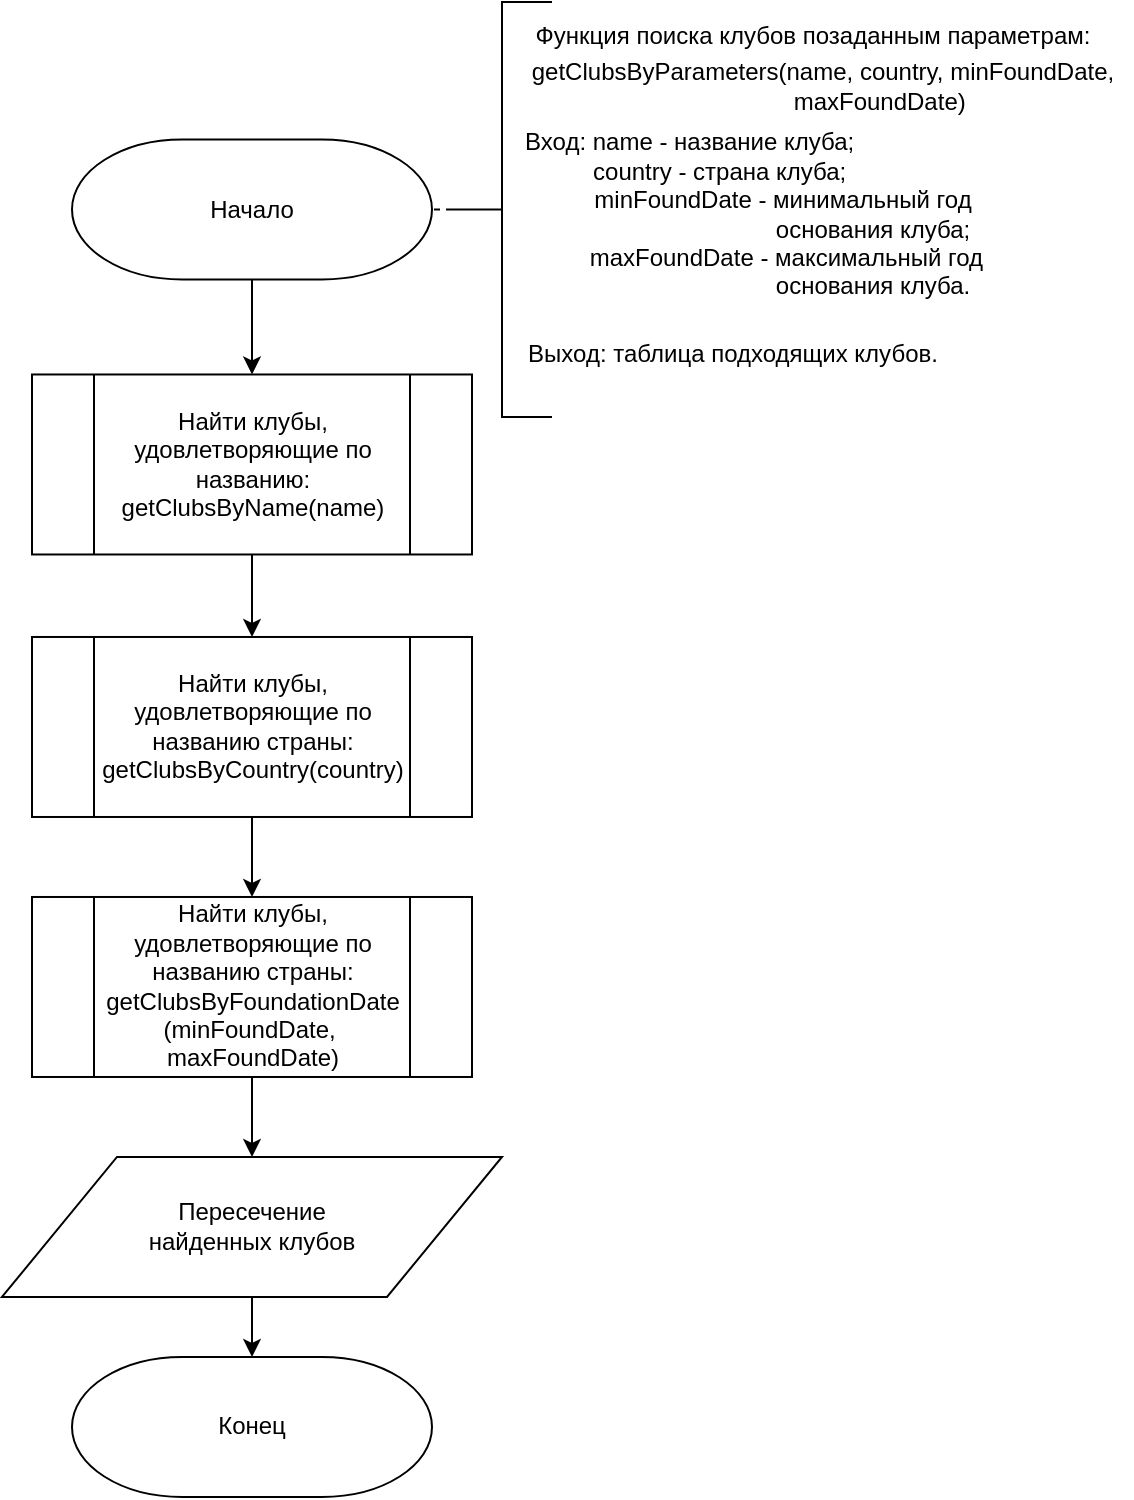 <mxfile>
    <diagram id="o8J8uWPHTKe19ZoVyEua" name="Страница 1">
        <mxGraphModel dx="1185" dy="860" grid="1" gridSize="10" guides="1" tooltips="1" connect="1" arrows="1" fold="1" page="1" pageScale="1" pageWidth="1169" pageHeight="827" math="0" shadow="0">
            <root>
                <mxCell id="0"/>
                <mxCell id="1" parent="0"/>
                <mxCell id="2" style="edgeStyle=none;html=1;exitX=0.5;exitY=1;exitDx=0;exitDy=0;exitPerimeter=0;entryX=0.5;entryY=0;entryDx=0;entryDy=0;endArrow=classic;endFill=1;" edge="1" parent="1" source="3" target="7">
                    <mxGeometry relative="1" as="geometry"/>
                </mxCell>
                <mxCell id="3" value="Начало" style="strokeWidth=1;html=1;shape=mxgraph.flowchart.terminator;whiteSpace=wrap;" vertex="1" parent="1">
                    <mxGeometry x="55" y="88.75" width="180" height="70" as="geometry"/>
                </mxCell>
                <mxCell id="4" style="edgeStyle=none;html=1;exitX=0;exitY=0.5;exitDx=0;exitDy=0;exitPerimeter=0;entryX=1;entryY=0.5;entryDx=0;entryDy=0;entryPerimeter=0;endArrow=none;endFill=0;dashed=1;" edge="1" parent="1" source="5" target="3">
                    <mxGeometry relative="1" as="geometry"/>
                </mxCell>
                <mxCell id="5" value="" style="strokeWidth=1;html=1;shape=mxgraph.flowchart.annotation_2;align=left;labelPosition=right;pointerEvents=1;" vertex="1" parent="1">
                    <mxGeometry x="245" y="20" width="50" height="207.49" as="geometry"/>
                </mxCell>
                <mxCell id="6" style="edgeStyle=none;html=1;exitX=0.5;exitY=1;exitDx=0;exitDy=0;entryX=0.5;entryY=0;entryDx=0;entryDy=0;endArrow=classic;endFill=1;" edge="1" parent="1" source="7" target="14">
                    <mxGeometry relative="1" as="geometry"/>
                </mxCell>
                <mxCell id="7" value="Найти клубы, удовлетворяющие по названию:&lt;br&gt;getClubsByName(name)" style="verticalLabelPosition=middle;verticalAlign=middle;html=1;shape=process;whiteSpace=wrap;rounded=0;size=0.14;arcSize=6;horizontal=1;align=center;labelPosition=center;" vertex="1" parent="1">
                    <mxGeometry x="35" y="206.24" width="220" height="90" as="geometry"/>
                </mxCell>
                <mxCell id="8" value="Функция поиска клубов позаданным параметрам:" style="text;html=1;align=center;verticalAlign=middle;resizable=0;points=[];autosize=1;strokeColor=none;fillColor=none;" vertex="1" parent="1">
                    <mxGeometry x="275" y="26.87" width="300" height="20" as="geometry"/>
                </mxCell>
                <mxCell id="9" value="Конец" style="strokeWidth=1;html=1;shape=mxgraph.flowchart.terminator;whiteSpace=wrap;" vertex="1" parent="1">
                    <mxGeometry x="55" y="697.49" width="180" height="70" as="geometry"/>
                </mxCell>
                <mxCell id="10" value="Вход: name - название клуба;&amp;nbsp;&lt;br&gt;&amp;nbsp; &amp;nbsp; &amp;nbsp; &amp;nbsp; country - страна клуба;&lt;br&gt;&amp;nbsp; &amp;nbsp; &amp;nbsp; &amp;nbsp; &amp;nbsp; &amp;nbsp; &amp;nbsp; &amp;nbsp; &amp;nbsp; &amp;nbsp; &amp;nbsp; &amp;nbsp; &amp;nbsp; &amp;nbsp;minFoundDate - минимальный год&lt;br&gt;&amp;nbsp; &amp;nbsp; &amp;nbsp; &amp;nbsp; &amp;nbsp; &amp;nbsp; &amp;nbsp; &amp;nbsp; &amp;nbsp; &amp;nbsp; &amp;nbsp; &amp;nbsp; &amp;nbsp; &amp;nbsp; &amp;nbsp; &amp;nbsp; &amp;nbsp; &amp;nbsp; &amp;nbsp; &amp;nbsp; &amp;nbsp; &amp;nbsp; &amp;nbsp; &amp;nbsp; &amp;nbsp; &amp;nbsp; &amp;nbsp; основания клуба;&lt;br&gt;&lt;span style=&quot;white-space: pre&quot;&gt;&#9;&lt;/span&gt;&lt;span style=&quot;white-space: pre&quot;&gt;&#9;&lt;/span&gt;&lt;span style=&quot;white-space: pre&quot;&gt;&#9;&lt;/span&gt;&amp;nbsp; &amp;nbsp; maxFoundDate - максимальный год&lt;br&gt;&amp;nbsp; &amp;nbsp; &amp;nbsp; &amp;nbsp; &amp;nbsp; &amp;nbsp; &amp;nbsp; &amp;nbsp; &amp;nbsp; &amp;nbsp; &amp;nbsp; &amp;nbsp; &amp;nbsp; &amp;nbsp; &amp;nbsp; &amp;nbsp; &amp;nbsp; &amp;nbsp; &amp;nbsp; &amp;nbsp; &amp;nbsp; &amp;nbsp; &amp;nbsp; &amp;nbsp; &amp;nbsp; &amp;nbsp; &amp;nbsp; основания&amp;nbsp;клуба." style="text;html=1;align=center;verticalAlign=middle;resizable=0;points=[];autosize=1;strokeColor=none;fillColor=none;fontSize=12;" vertex="1" parent="1">
                    <mxGeometry x="210" y="81.24" width="310" height="90" as="geometry"/>
                </mxCell>
                <mxCell id="11" value="Выход: таблица подходящих клубов." style="text;html=1;align=center;verticalAlign=middle;resizable=0;points=[];autosize=1;strokeColor=none;fillColor=none;fontSize=12;" vertex="1" parent="1">
                    <mxGeometry x="275" y="186.24" width="220" height="20" as="geometry"/>
                </mxCell>
                <mxCell id="12" value="getClubsByParameters(name, country, minFoundDate,&lt;br&gt;&lt;span style=&quot;white-space: pre&quot;&gt;&#9;&lt;/span&gt;&lt;span style=&quot;white-space: pre&quot;&gt;&#9;&lt;/span&gt;&amp;nbsp;maxFoundDate)" style="text;html=1;align=center;verticalAlign=middle;resizable=0;points=[];autosize=1;strokeColor=none;fillColor=none;" vertex="1" parent="1">
                    <mxGeometry x="275" y="46.87" width="310" height="30" as="geometry"/>
                </mxCell>
                <mxCell id="13" style="edgeStyle=none;html=1;exitX=0.5;exitY=1;exitDx=0;exitDy=0;endArrow=classic;endFill=1;" edge="1" parent="1" source="14" target="16">
                    <mxGeometry relative="1" as="geometry"/>
                </mxCell>
                <mxCell id="14" value="Найти клубы, удовлетворяющие по названию страны:&lt;br&gt;getClubsByCountry(country)" style="verticalLabelPosition=middle;verticalAlign=middle;html=1;shape=process;whiteSpace=wrap;rounded=0;size=0.14;arcSize=6;horizontal=1;align=center;labelPosition=center;" vertex="1" parent="1">
                    <mxGeometry x="35" y="337.49" width="220" height="90" as="geometry"/>
                </mxCell>
                <mxCell id="15" style="edgeStyle=none;html=1;exitX=0.5;exitY=1;exitDx=0;exitDy=0;endArrow=classic;endFill=1;" edge="1" parent="1" source="16" target="18">
                    <mxGeometry relative="1" as="geometry"/>
                </mxCell>
                <mxCell id="16" value="Найти клубы, удовлетворяющие по названию страны:&lt;br&gt;getClubsByFoundationDate&lt;br&gt;(&lt;span&gt;minFoundDate,&amp;nbsp;&lt;br&gt;&lt;/span&gt;&lt;span&gt;maxFoundDate&lt;/span&gt;)" style="verticalLabelPosition=middle;verticalAlign=middle;html=1;shape=process;whiteSpace=wrap;rounded=0;size=0.14;arcSize=6;horizontal=1;align=center;labelPosition=center;" vertex="1" parent="1">
                    <mxGeometry x="35" y="467.49" width="220" height="90" as="geometry"/>
                </mxCell>
                <mxCell id="17" style="edgeStyle=none;html=1;exitX=0.5;exitY=1;exitDx=0;exitDy=0;endArrow=classic;endFill=1;" edge="1" parent="1" source="18" target="9">
                    <mxGeometry relative="1" as="geometry"/>
                </mxCell>
                <mxCell id="18" value="Пересечение &lt;br&gt;найденных клубов" style="shape=parallelogram;html=1;strokeWidth=1;perimeter=parallelogramPerimeter;whiteSpace=wrap;rounded=0;arcSize=12;size=0.23;fontSize=12;" vertex="1" parent="1">
                    <mxGeometry x="20" y="597.49" width="250" height="70" as="geometry"/>
                </mxCell>
            </root>
        </mxGraphModel>
    </diagram>
</mxfile>